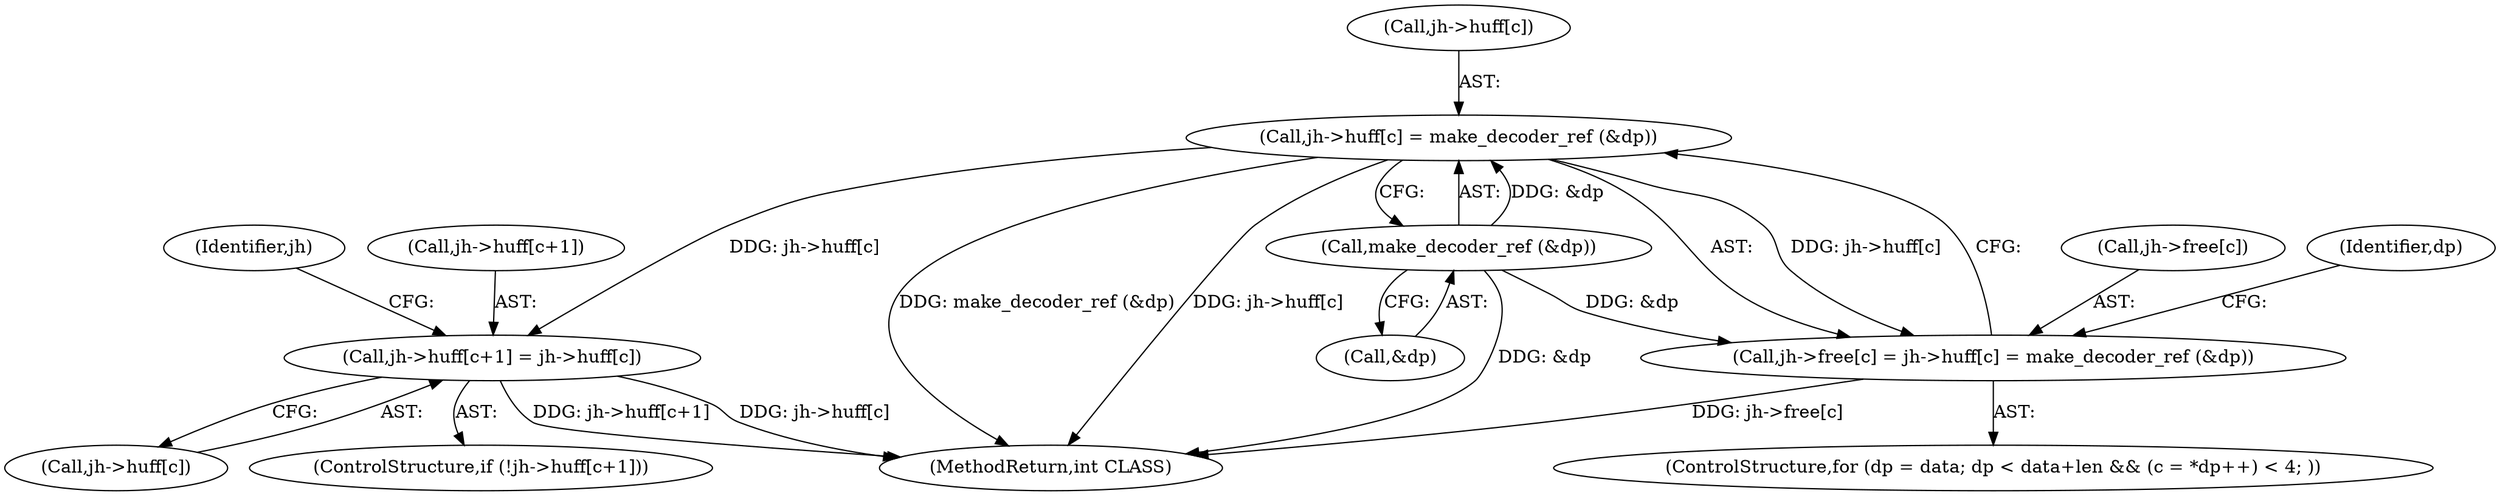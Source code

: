 digraph "0_rawstudio_983bda1f0fa5fa86884381208274198a620f006e@array" {
"1000280" [label="(Call,jh->huff[c] = make_decoder_ref (&dp))"];
"1000286" [label="(Call,make_decoder_ref (&dp))"];
"1000274" [label="(Call,jh->free[c] = jh->huff[c] = make_decoder_ref (&dp))"];
"1000350" [label="(Call,jh->huff[c+1] = jh->huff[c])"];
"1000281" [label="(Call,jh->huff[c])"];
"1000350" [label="(Call,jh->huff[c+1] = jh->huff[c])"];
"1000286" [label="(Call,make_decoder_ref (&dp))"];
"1000287" [label="(Call,&dp)"];
"1000365" [label="(Identifier,jh)"];
"1000275" [label="(Call,jh->free[c])"];
"1000280" [label="(Call,jh->huff[c] = make_decoder_ref (&dp))"];
"1000257" [label="(ControlStructure,for (dp = data; dp < data+len && (c = *dp++) < 4; ))"];
"1000351" [label="(Call,jh->huff[c+1])"];
"1000358" [label="(Call,jh->huff[c])"];
"1000418" [label="(MethodReturn,int CLASS)"];
"1000274" [label="(Call,jh->free[c] = jh->huff[c] = make_decoder_ref (&dp))"];
"1000263" [label="(Identifier,dp)"];
"1000341" [label="(ControlStructure,if (!jh->huff[c+1]))"];
"1000280" -> "1000274"  [label="AST: "];
"1000280" -> "1000286"  [label="CFG: "];
"1000281" -> "1000280"  [label="AST: "];
"1000286" -> "1000280"  [label="AST: "];
"1000274" -> "1000280"  [label="CFG: "];
"1000280" -> "1000418"  [label="DDG: make_decoder_ref (&dp)"];
"1000280" -> "1000418"  [label="DDG: jh->huff[c]"];
"1000280" -> "1000274"  [label="DDG: jh->huff[c]"];
"1000286" -> "1000280"  [label="DDG: &dp"];
"1000280" -> "1000350"  [label="DDG: jh->huff[c]"];
"1000286" -> "1000287"  [label="CFG: "];
"1000287" -> "1000286"  [label="AST: "];
"1000286" -> "1000418"  [label="DDG: &dp"];
"1000286" -> "1000274"  [label="DDG: &dp"];
"1000274" -> "1000257"  [label="AST: "];
"1000275" -> "1000274"  [label="AST: "];
"1000263" -> "1000274"  [label="CFG: "];
"1000274" -> "1000418"  [label="DDG: jh->free[c]"];
"1000350" -> "1000341"  [label="AST: "];
"1000350" -> "1000358"  [label="CFG: "];
"1000351" -> "1000350"  [label="AST: "];
"1000358" -> "1000350"  [label="AST: "];
"1000365" -> "1000350"  [label="CFG: "];
"1000350" -> "1000418"  [label="DDG: jh->huff[c+1]"];
"1000350" -> "1000418"  [label="DDG: jh->huff[c]"];
}
